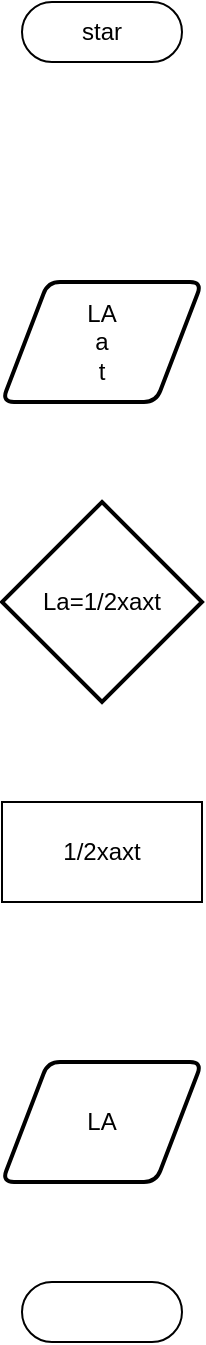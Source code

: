 <mxfile version="22.0.4" type="github">
  <diagram id="R2lEEEUBdFMjLlhIrx00" name="Page-1">
    <mxGraphModel dx="880" dy="2625" grid="1" gridSize="10" guides="1" tooltips="1" connect="1" arrows="1" fold="1" page="1" pageScale="1" pageWidth="850" pageHeight="1100" math="0" shadow="0" extFonts="Permanent Marker^https://fonts.googleapis.com/css?family=Permanent+Marker">
      <root>
        <mxCell id="0" />
        <mxCell id="1" parent="0" />
        <mxCell id="L9s93CqL9FXux5c3EW54-6" value="&lt;div&gt;LA&lt;/div&gt;&lt;div&gt;a&lt;/div&gt;&lt;div&gt;t&lt;br&gt;&lt;/div&gt;" style="shape=parallelogram;html=1;strokeWidth=2;perimeter=parallelogramPerimeter;whiteSpace=wrap;rounded=1;arcSize=12;size=0.23;" vertex="1" parent="1">
          <mxGeometry x="375" y="-2010" width="100" height="60" as="geometry" />
        </mxCell>
        <mxCell id="L9s93CqL9FXux5c3EW54-7" value="La=1/2xaxt" style="strokeWidth=2;html=1;shape=mxgraph.flowchart.decision;whiteSpace=wrap;" vertex="1" parent="1">
          <mxGeometry x="375" y="-1900" width="100" height="100" as="geometry" />
        </mxCell>
        <mxCell id="L9s93CqL9FXux5c3EW54-8" value="1/2xaxt" style="html=1;dashed=0;whiteSpace=wrap;" vertex="1" parent="1">
          <mxGeometry x="375" y="-1750" width="100" height="50" as="geometry" />
        </mxCell>
        <mxCell id="L9s93CqL9FXux5c3EW54-9" value="LA" style="shape=parallelogram;html=1;strokeWidth=2;perimeter=parallelogramPerimeter;whiteSpace=wrap;rounded=1;arcSize=12;size=0.23;" vertex="1" parent="1">
          <mxGeometry x="375" y="-1620" width="100" height="60" as="geometry" />
        </mxCell>
        <mxCell id="L9s93CqL9FXux5c3EW54-10" value="" style="html=1;dashed=0;whiteSpace=wrap;shape=mxgraph.dfd.start" vertex="1" parent="1">
          <mxGeometry x="385" y="-1510" width="80" height="30" as="geometry" />
        </mxCell>
        <mxCell id="L9s93CqL9FXux5c3EW54-11" value="star" style="html=1;dashed=0;whiteSpace=wrap;shape=mxgraph.dfd.start" vertex="1" parent="1">
          <mxGeometry x="385" y="-2150" width="80" height="30" as="geometry" />
        </mxCell>
      </root>
    </mxGraphModel>
  </diagram>
</mxfile>
